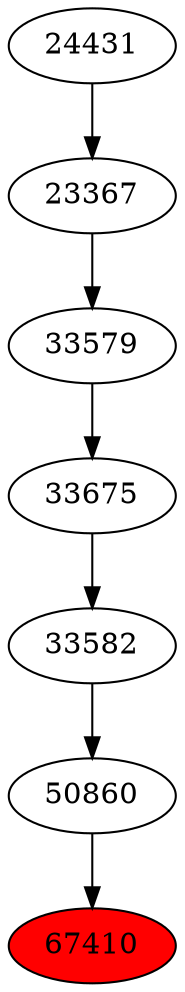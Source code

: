 strict digraph{ 
67410 [label="67410" fillcolor=red style=filled]
50860 -> 67410
50860 [label="50860"]
33582 -> 50860
33582 [label="33582"]
33675 -> 33582
33675 [label="33675"]
33579 -> 33675
33579 [label="33579"]
23367 -> 33579
23367 [label="23367"]
24431 -> 23367
24431 [label="24431"]
}